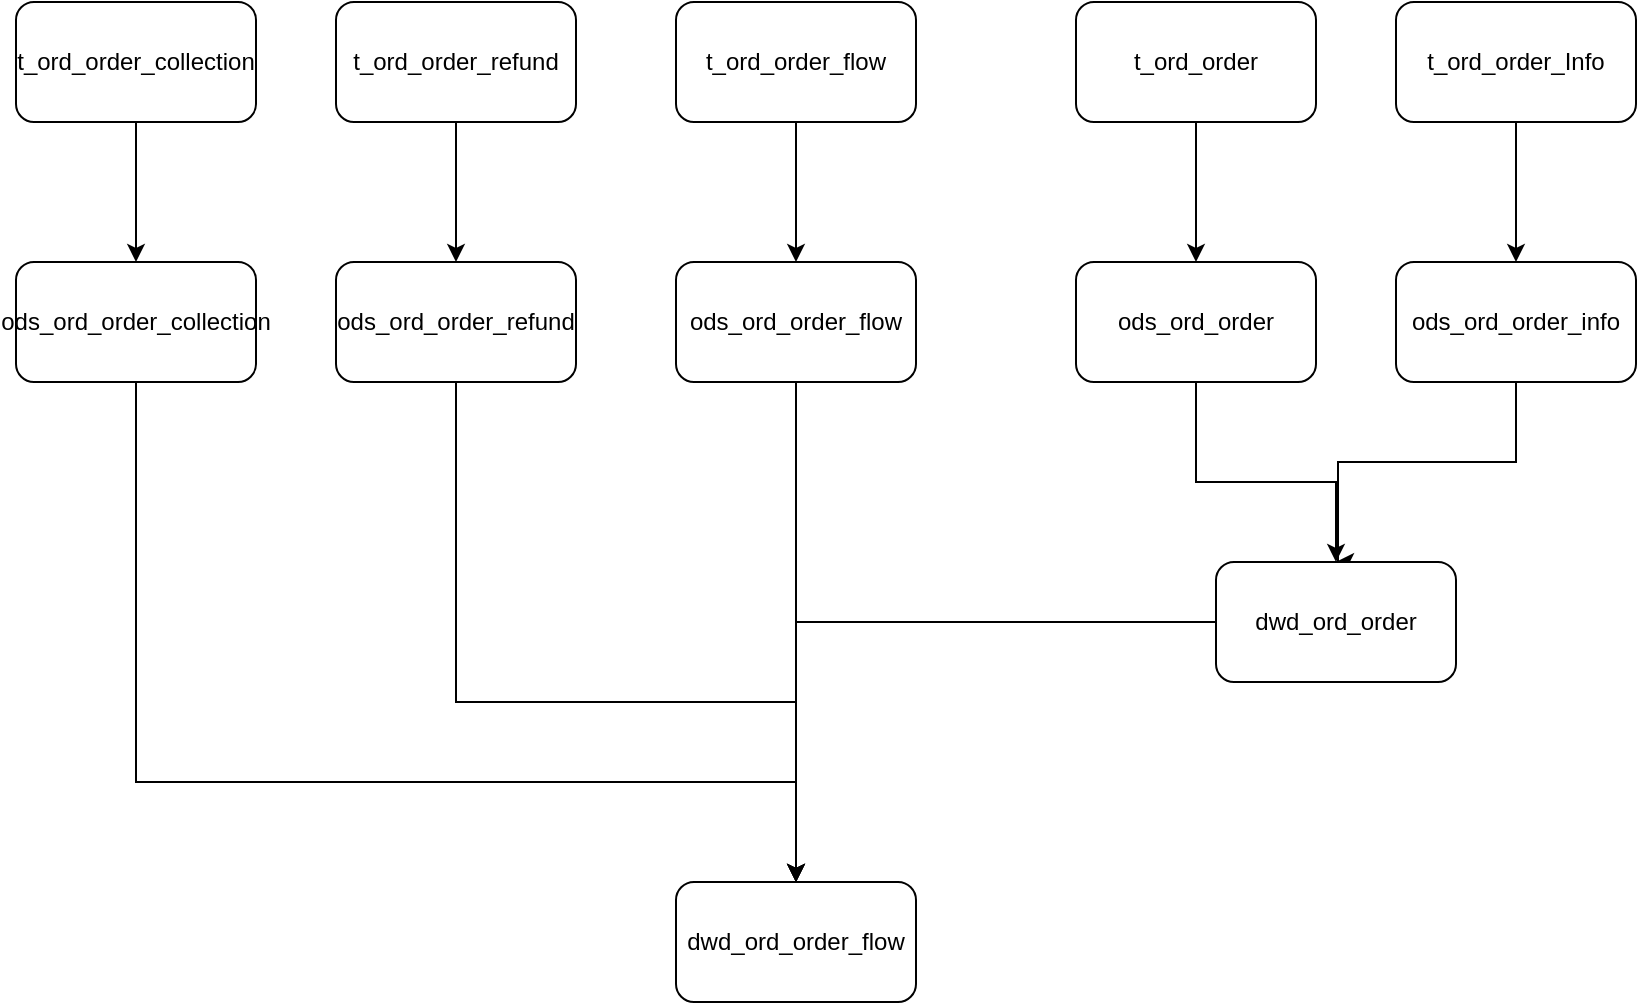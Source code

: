 <mxfile version="22.1.16" type="github">
  <diagram name="第 1 页" id="1hd8NuSV-BTheKCqfQgI">
    <mxGraphModel dx="2253" dy="759" grid="1" gridSize="10" guides="1" tooltips="1" connect="1" arrows="1" fold="1" page="1" pageScale="1" pageWidth="827" pageHeight="1169" math="0" shadow="0">
      <root>
        <mxCell id="0" />
        <mxCell id="1" parent="0" />
        <mxCell id="Urpo0YeMPAFXvGNQPYa2-14" style="edgeStyle=orthogonalEdgeStyle;rounded=0;orthogonalLoop=1;jettySize=auto;html=1;" edge="1" parent="1" source="Urpo0YeMPAFXvGNQPYa2-1" target="Urpo0YeMPAFXvGNQPYa2-13">
          <mxGeometry relative="1" as="geometry" />
        </mxCell>
        <mxCell id="Urpo0YeMPAFXvGNQPYa2-1" value="ods_ord_order_flow" style="rounded=1;whiteSpace=wrap;html=1;" vertex="1" parent="1">
          <mxGeometry x="160" y="210" width="120" height="60" as="geometry" />
        </mxCell>
        <mxCell id="Urpo0YeMPAFXvGNQPYa2-3" style="edgeStyle=orthogonalEdgeStyle;rounded=0;orthogonalLoop=1;jettySize=auto;html=1;" edge="1" parent="1" source="Urpo0YeMPAFXvGNQPYa2-2" target="Urpo0YeMPAFXvGNQPYa2-1">
          <mxGeometry relative="1" as="geometry" />
        </mxCell>
        <mxCell id="Urpo0YeMPAFXvGNQPYa2-2" value="t_ord_order_flow" style="rounded=1;whiteSpace=wrap;html=1;" vertex="1" parent="1">
          <mxGeometry x="160" y="80" width="120" height="60" as="geometry" />
        </mxCell>
        <mxCell id="Urpo0YeMPAFXvGNQPYa2-11" style="edgeStyle=orthogonalEdgeStyle;rounded=0;orthogonalLoop=1;jettySize=auto;html=1;" edge="1" parent="1" source="Urpo0YeMPAFXvGNQPYa2-4" target="Urpo0YeMPAFXvGNQPYa2-10">
          <mxGeometry relative="1" as="geometry">
            <Array as="points">
              <mxPoint x="420" y="320" />
              <mxPoint x="490" y="320" />
            </Array>
          </mxGeometry>
        </mxCell>
        <mxCell id="Urpo0YeMPAFXvGNQPYa2-4" value="ods_ord_order" style="rounded=1;whiteSpace=wrap;html=1;" vertex="1" parent="1">
          <mxGeometry x="360" y="210" width="120" height="60" as="geometry" />
        </mxCell>
        <mxCell id="Urpo0YeMPAFXvGNQPYa2-5" style="edgeStyle=orthogonalEdgeStyle;rounded=0;orthogonalLoop=1;jettySize=auto;html=1;" edge="1" parent="1" source="Urpo0YeMPAFXvGNQPYa2-6" target="Urpo0YeMPAFXvGNQPYa2-4">
          <mxGeometry relative="1" as="geometry" />
        </mxCell>
        <mxCell id="Urpo0YeMPAFXvGNQPYa2-6" value="t_ord_order" style="rounded=1;whiteSpace=wrap;html=1;" vertex="1" parent="1">
          <mxGeometry x="360" y="80" width="120" height="60" as="geometry" />
        </mxCell>
        <mxCell id="Urpo0YeMPAFXvGNQPYa2-12" style="edgeStyle=orthogonalEdgeStyle;rounded=0;orthogonalLoop=1;jettySize=auto;html=1;" edge="1" parent="1" source="Urpo0YeMPAFXvGNQPYa2-7">
          <mxGeometry relative="1" as="geometry">
            <mxPoint x="490" y="360" as="targetPoint" />
            <Array as="points">
              <mxPoint x="580" y="310" />
              <mxPoint x="491" y="310" />
            </Array>
          </mxGeometry>
        </mxCell>
        <mxCell id="Urpo0YeMPAFXvGNQPYa2-7" value="ods_ord_order_info" style="rounded=1;whiteSpace=wrap;html=1;" vertex="1" parent="1">
          <mxGeometry x="520" y="210" width="120" height="60" as="geometry" />
        </mxCell>
        <mxCell id="Urpo0YeMPAFXvGNQPYa2-8" style="edgeStyle=orthogonalEdgeStyle;rounded=0;orthogonalLoop=1;jettySize=auto;html=1;" edge="1" parent="1" source="Urpo0YeMPAFXvGNQPYa2-9" target="Urpo0YeMPAFXvGNQPYa2-7">
          <mxGeometry relative="1" as="geometry" />
        </mxCell>
        <mxCell id="Urpo0YeMPAFXvGNQPYa2-9" value="t_ord_order_Info" style="rounded=1;whiteSpace=wrap;html=1;" vertex="1" parent="1">
          <mxGeometry x="520" y="80" width="120" height="60" as="geometry" />
        </mxCell>
        <mxCell id="Urpo0YeMPAFXvGNQPYa2-15" style="edgeStyle=orthogonalEdgeStyle;rounded=0;orthogonalLoop=1;jettySize=auto;html=1;entryX=0.5;entryY=0;entryDx=0;entryDy=0;" edge="1" parent="1" source="Urpo0YeMPAFXvGNQPYa2-10" target="Urpo0YeMPAFXvGNQPYa2-13">
          <mxGeometry relative="1" as="geometry" />
        </mxCell>
        <mxCell id="Urpo0YeMPAFXvGNQPYa2-10" value="dwd_ord_order" style="rounded=1;whiteSpace=wrap;html=1;" vertex="1" parent="1">
          <mxGeometry x="430" y="360" width="120" height="60" as="geometry" />
        </mxCell>
        <mxCell id="Urpo0YeMPAFXvGNQPYa2-13" value="dwd_ord_order_flow" style="rounded=1;whiteSpace=wrap;html=1;" vertex="1" parent="1">
          <mxGeometry x="160" y="520" width="120" height="60" as="geometry" />
        </mxCell>
        <mxCell id="Urpo0YeMPAFXvGNQPYa2-22" style="edgeStyle=orthogonalEdgeStyle;rounded=0;orthogonalLoop=1;jettySize=auto;html=1;entryX=0.5;entryY=0;entryDx=0;entryDy=0;" edge="1" parent="1" source="Urpo0YeMPAFXvGNQPYa2-16" target="Urpo0YeMPAFXvGNQPYa2-13">
          <mxGeometry relative="1" as="geometry">
            <Array as="points">
              <mxPoint x="-110" y="470" />
              <mxPoint x="220" y="470" />
            </Array>
          </mxGeometry>
        </mxCell>
        <mxCell id="Urpo0YeMPAFXvGNQPYa2-16" value="ods_ord_order_collection" style="rounded=1;whiteSpace=wrap;html=1;" vertex="1" parent="1">
          <mxGeometry x="-170" y="210" width="120" height="60" as="geometry" />
        </mxCell>
        <mxCell id="Urpo0YeMPAFXvGNQPYa2-17" style="edgeStyle=orthogonalEdgeStyle;rounded=0;orthogonalLoop=1;jettySize=auto;html=1;" edge="1" parent="1" source="Urpo0YeMPAFXvGNQPYa2-18" target="Urpo0YeMPAFXvGNQPYa2-16">
          <mxGeometry relative="1" as="geometry" />
        </mxCell>
        <mxCell id="Urpo0YeMPAFXvGNQPYa2-18" value="t_ord_order_collection" style="rounded=1;whiteSpace=wrap;html=1;" vertex="1" parent="1">
          <mxGeometry x="-170" y="80" width="120" height="60" as="geometry" />
        </mxCell>
        <mxCell id="Urpo0YeMPAFXvGNQPYa2-25" style="edgeStyle=orthogonalEdgeStyle;rounded=0;orthogonalLoop=1;jettySize=auto;html=1;entryX=0.5;entryY=0;entryDx=0;entryDy=0;" edge="1" parent="1" source="Urpo0YeMPAFXvGNQPYa2-19" target="Urpo0YeMPAFXvGNQPYa2-13">
          <mxGeometry relative="1" as="geometry">
            <Array as="points">
              <mxPoint x="50" y="430" />
              <mxPoint x="220" y="430" />
            </Array>
          </mxGeometry>
        </mxCell>
        <mxCell id="Urpo0YeMPAFXvGNQPYa2-19" value="ods_ord_order_refund" style="rounded=1;whiteSpace=wrap;html=1;" vertex="1" parent="1">
          <mxGeometry x="-10" y="210" width="120" height="60" as="geometry" />
        </mxCell>
        <mxCell id="Urpo0YeMPAFXvGNQPYa2-20" style="edgeStyle=orthogonalEdgeStyle;rounded=0;orthogonalLoop=1;jettySize=auto;html=1;" edge="1" parent="1" source="Urpo0YeMPAFXvGNQPYa2-21" target="Urpo0YeMPAFXvGNQPYa2-19">
          <mxGeometry relative="1" as="geometry" />
        </mxCell>
        <mxCell id="Urpo0YeMPAFXvGNQPYa2-21" value="t_ord_order_refund" style="rounded=1;whiteSpace=wrap;html=1;" vertex="1" parent="1">
          <mxGeometry x="-10" y="80" width="120" height="60" as="geometry" />
        </mxCell>
      </root>
    </mxGraphModel>
  </diagram>
</mxfile>
